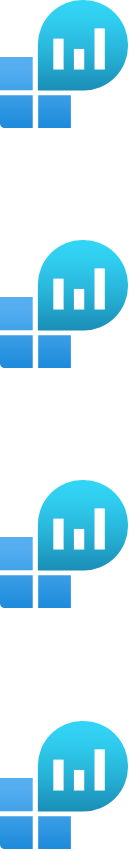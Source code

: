 <mxfile compressed="true" version="21.5.2" type="github"><diagram name="Page-1" id="dkmab9GLrClfwDP9RH8d"><mxGraphModel dx="492" dy="466" grid="1" gridSize="10" guides="1" tooltips="1" connect="1" arrows="1" fold="1" page="1" pageScale="1" pageWidth="827" pageHeight="1169" math="0" shadow="0"><root><mxCell id="0"/><mxCell id="1" parent="0"/><mxCell id="lK_kKArGwj4I3FMrGu4r-1" value="" style="image;aspect=fixed;html=1;points=[];align=center;fontSize=12;image=img/lib/azure2/analytics/Log_Analytics_Workspaces.svg;" vertex="1" parent="1"><mxGeometry x="320" y="400" width="64" height="64" as="geometry"/></mxCell><mxCell id="lK_kKArGwj4I3FMrGu4r-2" value="" style="image;aspect=fixed;html=1;points=[];align=center;fontSize=12;image=img/lib/azure2/analytics/Log_Analytics_Workspaces.svg;" vertex="1" parent="1"><mxGeometry x="320" y="280" width="64" height="64" as="geometry"/></mxCell><mxCell id="lK_kKArGwj4I3FMrGu4r-3" value="" style="image;aspect=fixed;html=1;points=[];align=center;fontSize=12;image=img/lib/azure2/analytics/Log_Analytics_Workspaces.svg;" vertex="1" parent="1"><mxGeometry x="320" y="160" width="64" height="64" as="geometry"/></mxCell><mxCell id="lK_kKArGwj4I3FMrGu4r-4" value="" style="image;aspect=fixed;html=1;points=[];align=center;fontSize=12;image=img/lib/azure2/analytics/Log_Analytics_Workspaces.svg;" vertex="1" parent="1"><mxGeometry x="320" y="520.5" width="64" height="64" as="geometry"/></mxCell></root></mxGraphModel></diagram></mxfile>